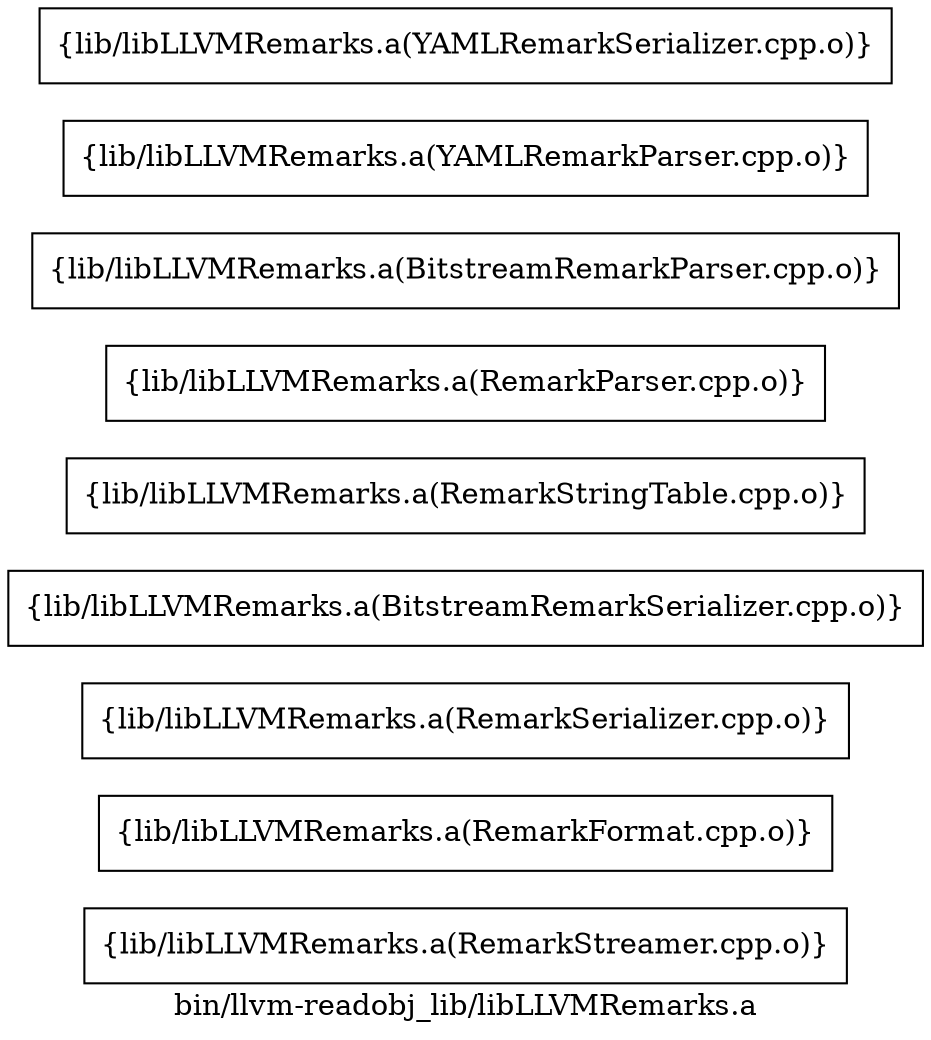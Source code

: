 digraph "bin/llvm-readobj_lib/libLLVMRemarks.a" {
	label="bin/llvm-readobj_lib/libLLVMRemarks.a";
	rankdir=LR;

	Node0x564f677f5dc8 [shape=record,shape=box,group=0,label="{lib/libLLVMRemarks.a(RemarkStreamer.cpp.o)}"];
	Node0x564f677f6ea8 [shape=record,shape=box,group=0,label="{lib/libLLVMRemarks.a(RemarkFormat.cpp.o)}"];
	Node0x564f677f6c78 [shape=record,shape=box,group=0,label="{lib/libLLVMRemarks.a(RemarkSerializer.cpp.o)}"];
	Node0x564f677f64a8 [shape=record,shape=box,group=0,label="{lib/libLLVMRemarks.a(BitstreamRemarkSerializer.cpp.o)}"];
	Node0x564f677f5558 [shape=record,shape=box,group=0,label="{lib/libLLVMRemarks.a(RemarkStringTable.cpp.o)}"];
	Node0x564f677f9e28 [shape=record,shape=box,group=0,label="{lib/libLLVMRemarks.a(RemarkParser.cpp.o)}"];
	Node0x564f677f9ab8 [shape=record,shape=box,group=0,label="{lib/libLLVMRemarks.a(BitstreamRemarkParser.cpp.o)}"];
	Node0x564f677f4e28 [shape=record,shape=box,group=0,label="{lib/libLLVMRemarks.a(YAMLRemarkParser.cpp.o)}"];
	Node0x564f677fe608 [shape=record,shape=box,group=0,label="{lib/libLLVMRemarks.a(YAMLRemarkSerializer.cpp.o)}"];
}
